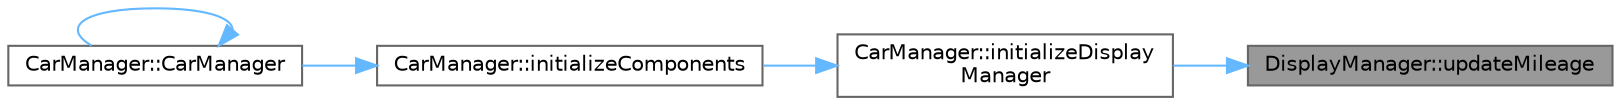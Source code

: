 digraph "DisplayManager::updateMileage"
{
 // LATEX_PDF_SIZE
  bgcolor="transparent";
  edge [fontname=Helvetica,fontsize=10,labelfontname=Helvetica,labelfontsize=10];
  node [fontname=Helvetica,fontsize=10,shape=box,height=0.2,width=0.4];
  rankdir="RL";
  Node1 [id="Node000001",label="DisplayManager::updateMileage",height=0.2,width=0.4,color="gray40", fillcolor="grey60", style="filled", fontcolor="black",tooltip="Updates the mileage on the display."];
  Node1 -> Node2 [id="edge1_Node000001_Node000002",dir="back",color="steelblue1",style="solid",tooltip=" "];
  Node2 [id="Node000002",label="CarManager::initializeDisplay\lManager",height=0.2,width=0.4,color="grey40", fillcolor="white", style="filled",URL="$classCarManager.html#a3f09da6a2d42c870e12e4afce7f597c7",tooltip="Initialize the DisplayManager."];
  Node2 -> Node3 [id="edge2_Node000002_Node000003",dir="back",color="steelblue1",style="solid",tooltip=" "];
  Node3 [id="Node000003",label="CarManager::initializeComponents",height=0.2,width=0.4,color="grey40", fillcolor="white", style="filled",URL="$classCarManager.html#a903e5c4e427a717c2f7f33eb6077475f",tooltip="Initialize the components of the CarManager."];
  Node3 -> Node4 [id="edge3_Node000003_Node000004",dir="back",color="steelblue1",style="solid",tooltip=" "];
  Node4 [id="Node000004",label="CarManager::CarManager",height=0.2,width=0.4,color="grey40", fillcolor="white", style="filled",URL="$classCarManager.html#a66ad3776f275138f4af1c9c0dabaef67",tooltip="Construct a new CarManager object."];
  Node4 -> Node4 [id="edge4_Node000004_Node000004",dir="back",color="steelblue1",style="solid",tooltip=" "];
}
